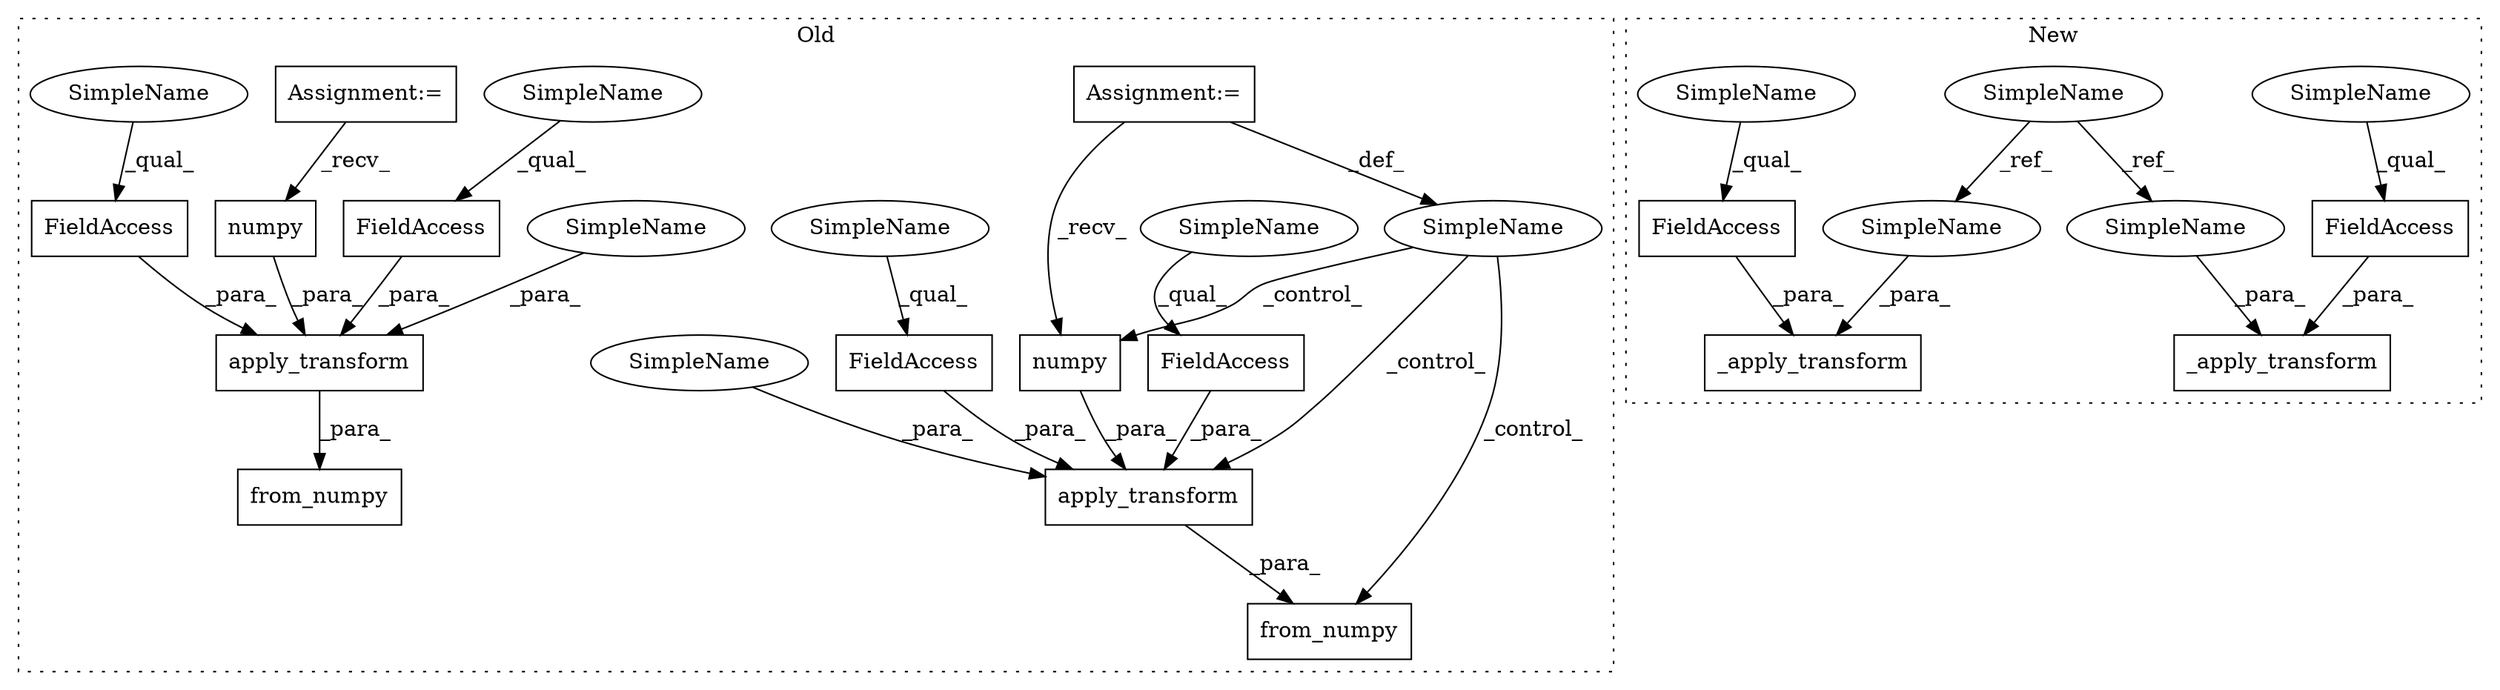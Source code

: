 digraph G {
subgraph cluster0 {
1 [label="from_numpy" a="32" s="5252,5350" l="11,1" shape="box"];
4 [label="numpy" a="32" s="5281" l="7" shape="box"];
5 [label="apply_transform" a="32" s="5263,5349" l="16,1" shape="box"];
6 [label="FieldAccess" a="22" s="5305" l="21" shape="box"];
9 [label="FieldAccess" a="22" s="5167" l="14" shape="box"];
10 [label="FieldAccess" a="22" s="5327" l="22" shape="box"];
11 [label="FieldAccess" a="22" s="5182" l="15" shape="box"];
13 [label="apply_transform" a="32" s="5125,5197" l="16,1" shape="box"];
14 [label="numpy" a="32" s="5143" l="7" shape="box"];
15 [label="from_numpy" a="32" s="5114,5198" l="11,1" shape="box"];
16 [label="SimpleName" a="42" s="" l="" shape="ellipse"];
17 [label="Assignment:=" a="7" s="4655" l="1" shape="box"];
18 [label="Assignment:=" a="7" s="4626" l="1" shape="box"];
19 [label="SimpleName" a="42" s="5305" l="4" shape="ellipse"];
20 [label="SimpleName" a="42" s="5327" l="4" shape="ellipse"];
21 [label="SimpleName" a="42" s="5182" l="4" shape="ellipse"];
22 [label="SimpleName" a="42" s="5167" l="4" shape="ellipse"];
27 [label="SimpleName" a="42" s="5151" l="15" shape="ellipse"];
28 [label="SimpleName" a="42" s="5289" l="15" shape="ellipse"];
label = "Old";
style="dotted";
}
subgraph cluster1 {
2 [label="_apply_transform" a="32" s="5361,5407" l="17,1" shape="box"];
3 [label="FieldAccess" a="22" s="5396" l="11" shape="box"];
7 [label="FieldAccess" a="22" s="5490" l="11" shape="box"];
8 [label="_apply_transform" a="32" s="5455,5501" l="17,1" shape="box"];
12 [label="SimpleName" a="42" s="5146" l="15" shape="ellipse"];
23 [label="SimpleName" a="42" s="5380" l="15" shape="ellipse"];
24 [label="SimpleName" a="42" s="5474" l="15" shape="ellipse"];
25 [label="SimpleName" a="42" s="5490" l="4" shape="ellipse"];
26 [label="SimpleName" a="42" s="5396" l="4" shape="ellipse"];
label = "New";
style="dotted";
}
3 -> 2 [label="_para_"];
4 -> 5 [label="_para_"];
5 -> 1 [label="_para_"];
6 -> 5 [label="_para_"];
7 -> 8 [label="_para_"];
9 -> 13 [label="_para_"];
10 -> 5 [label="_para_"];
11 -> 13 [label="_para_"];
12 -> 24 [label="_ref_"];
12 -> 23 [label="_ref_"];
13 -> 15 [label="_para_"];
14 -> 13 [label="_para_"];
16 -> 4 [label="_control_"];
16 -> 1 [label="_control_"];
16 -> 5 [label="_control_"];
17 -> 16 [label="_def_"];
17 -> 4 [label="_recv_"];
18 -> 14 [label="_recv_"];
19 -> 6 [label="_qual_"];
20 -> 10 [label="_qual_"];
21 -> 11 [label="_qual_"];
22 -> 9 [label="_qual_"];
23 -> 2 [label="_para_"];
24 -> 8 [label="_para_"];
25 -> 7 [label="_qual_"];
26 -> 3 [label="_qual_"];
27 -> 13 [label="_para_"];
28 -> 5 [label="_para_"];
}